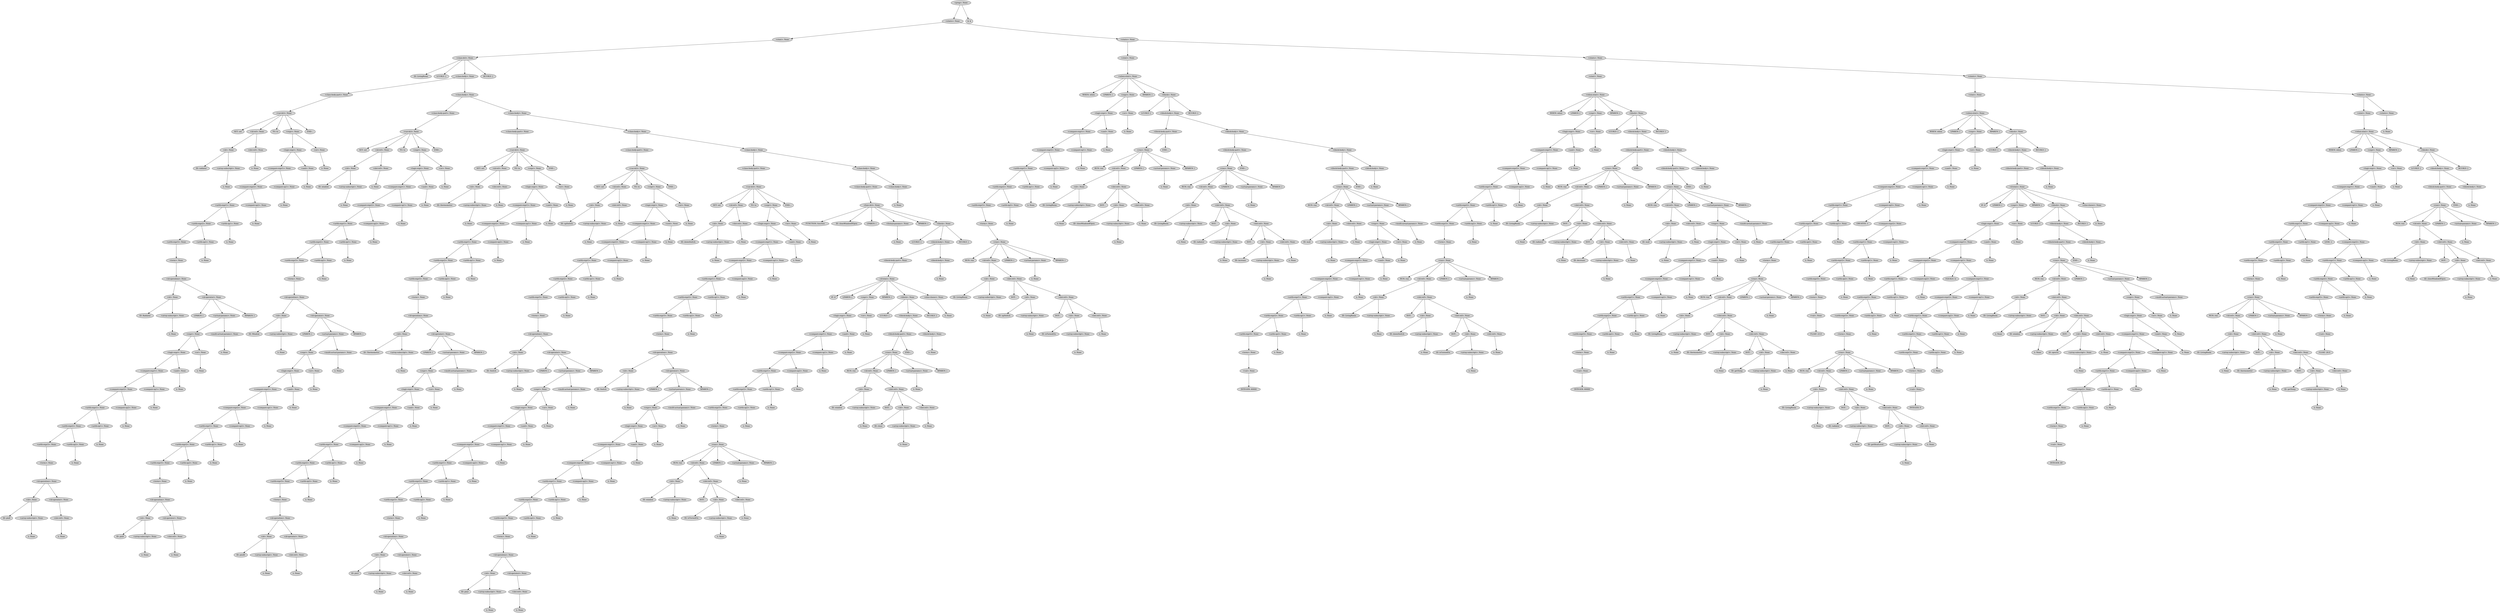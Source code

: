 digraph G {
	graph [ranksep=1.5 ratio=fill]
	node [style=filled]
	overlap=false
	3101993 [label="<prog>: None"]
	3102013 [label="<stmts>: None"]
	3101993 -> 3102013
	3102035 [label="<stmt>: None"]
	3102013 -> 3102035
	3102019 [label="<class-dcl>: None"]
	3102035 -> 3102019
	3102025 [label="ID: LivingRoom"]
	3102019 -> 3102025
	3102033 [label="LCURLY: {"]
	3102019 -> 3102033
	3102009 [label="<class-body>: None"]
	3102019 -> 3102009
	3102031 [label="<class-body-part>: None"]
	3102009 -> 3102031
	3102039 [label="<var-dcl>: None"]
	3102031 -> 3102039
	3102041 [label="SET: set"]
	3102039 -> 3102041
	3102043 [label="<id-ref>: None"]
	3102039 -> 3102043
	3102053 [label="<id>: None"]
	3102043 -> 3102053
	3102057 [label="ID: radiator"]
	3102053 -> 3102057
	3102059 [label="<array-subscript>: None"]
	3102053 -> 3102059
	3102061 [label="λ: None"]
	3102059 -> 3102061
	3102055 [label="<dot-ref>: None"]
	3102043 -> 3102055
	3102063 [label="λ: None"]
	3102055 -> 3102063
	3102045 [label="TO: to"]
	3102039 -> 3102045
	3102047 [label="<expr>: None"]
	3102039 -> 3102047
	3102065 [label="<logic-expr>: None"]
	3102047 -> 3102065
	3102069 [label="<compare-expr1>: None"]
	3102065 -> 3102069
	3102073 [label="<compare-expr2>: None"]
	3102069 -> 3102073
	3102077 [label="<arith-expr1>: None"]
	3102073 -> 3102077
	3102081 [label="<arith-expr2>: None"]
	3102077 -> 3102081
	3102085 [label="<arith-expr3>: None"]
	3102081 -> 3102085
	3102089 [label="<term>: None"]
	3102085 -> 3102089
	3102091 [label="<id-operation>: None"]
	3102089 -> 3102091
	3102093 [label="<id>: None"]
	3102091 -> 3102093
	3102097 [label="ID: Radiator"]
	3102093 -> 3102097
	3102099 [label="<array-subscript>: None"]
	3102093 -> 3102099
	3102101 [label="λ: None"]
	3102099 -> 3102101
	3102095 [label="<id-operator>: None"]
	3102091 -> 3102095
	3102103 [label="LPAREN: ("]
	3102095 -> 3102103
	3102105 [label="<actual-params>: None"]
	3102095 -> 3102105
	3102109 [label="<expr>: None"]
	3102105 -> 3102109
	3102113 [label="<logic-expr>: None"]
	3102109 -> 3102113
	3102117 [label="<compare-expr1>: None"]
	3102113 -> 3102117
	3102121 [label="<compare-expr2>: None"]
	3102117 -> 3102121
	3102125 [label="<arith-expr1>: None"]
	3102121 -> 3102125
	3102129 [label="<arith-expr2>: None"]
	3102125 -> 3102129
	3102133 [label="<arith-expr3>: None"]
	3102129 -> 3102133
	3102137 [label="<term>: None"]
	3102133 -> 3102137
	3102139 [label="<id-operation>: None"]
	3102137 -> 3102139
	3102141 [label="<id>: None"]
	3102139 -> 3102141
	3102145 [label="ID: pin8"]
	3102141 -> 3102145
	3102147 [label="<array-subscript>: None"]
	3102141 -> 3102147
	3102149 [label="λ: None"]
	3102147 -> 3102149
	3102143 [label="<id-operator>: None"]
	3102139 -> 3102143
	3102151 [label="<dot-ref>: None"]
	3102143 -> 3102151
	3102153 [label="λ: None"]
	3102151 -> 3102153
	3102135 [label="<arith-op2>: None"]
	3102129 -> 3102135
	3102155 [label="λ: None"]
	3102135 -> 3102155
	3102131 [label="<arith-op1>: None"]
	3102125 -> 3102131
	3102157 [label="λ: None"]
	3102131 -> 3102157
	3102127 [label="<compare-op2>: None"]
	3102121 -> 3102127
	3102159 [label="λ: None"]
	3102127 -> 3102159
	3102123 [label="<compare-op1>: None"]
	3102117 -> 3102123
	3102161 [label="λ: None"]
	3102123 -> 3102161
	3102119 [label="<and>: None"]
	3102113 -> 3102119
	3102163 [label="λ: None"]
	3102119 -> 3102163
	3102115 [label="<or>: None"]
	3102109 -> 3102115
	3102165 [label="λ: None"]
	3102115 -> 3102165
	3102111 [label="<multi-actual-params>: None"]
	3102105 -> 3102111
	3102167 [label="λ: None"]
	3102111 -> 3102167
	3102107 [label="RPAREN: )"]
	3102095 -> 3102107
	3102087 [label="<arith-op2>: None"]
	3102081 -> 3102087
	3102169 [label="λ: None"]
	3102087 -> 3102169
	3102083 [label="<arith-op1>: None"]
	3102077 -> 3102083
	3102171 [label="λ: None"]
	3102083 -> 3102171
	3102079 [label="<compare-op2>: None"]
	3102073 -> 3102079
	3102173 [label="λ: None"]
	3102079 -> 3102173
	3102075 [label="<compare-op1>: None"]
	3102069 -> 3102075
	3102175 [label="λ: None"]
	3102075 -> 3102175
	3102071 [label="<and>: None"]
	3102065 -> 3102071
	3102177 [label="λ: None"]
	3102071 -> 3102177
	3102067 [label="<or>: None"]
	3102047 -> 3102067
	3102179 [label="λ: None"]
	3102067 -> 3102179
	3102049 [label="END: ;"]
	3102039 -> 3102049
	3102027 [label="<class-body>: None"]
	3102009 -> 3102027
	3102181 [label="<class-body-part>: None"]
	3102027 -> 3102181
	3102185 [label="<var-dcl>: None"]
	3102181 -> 3102185
	3102187 [label="SET: set"]
	3102185 -> 3102187
	3102189 [label="<id-ref>: None"]
	3102185 -> 3102189
	3102199 [label="<id>: None"]
	3102189 -> 3102199
	3102203 [label="ID: window"]
	3102199 -> 3102203
	3102205 [label="<array-subscript>: None"]
	3102199 -> 3102205
	3102207 [label="λ: None"]
	3102205 -> 3102207
	3102201 [label="<dot-ref>: None"]
	3102189 -> 3102201
	3104771 [label="λ: None"]
	3102201 -> 3104771
	3102191 [label="TO: to"]
	3102185 -> 3102191
	3102193 [label="<expr>: None"]
	3102185 -> 3102193
	3104773 [label="<logic-expr>: None"]
	3102193 -> 3104773
	3104777 [label="<compare-expr1>: None"]
	3104773 -> 3104777
	3104781 [label="<compare-expr2>: None"]
	3104777 -> 3104781
	3104785 [label="<arith-expr1>: None"]
	3104781 -> 3104785
	3104789 [label="<arith-expr2>: None"]
	3104785 -> 3104789
	3104793 [label="<arith-expr3>: None"]
	3104789 -> 3104793
	3104797 [label="<term>: None"]
	3104793 -> 3104797
	3104799 [label="<id-operation>: None"]
	3104797 -> 3104799
	3104801 [label="<id>: None"]
	3104799 -> 3104801
	3104805 [label="ID: Window"]
	3104801 -> 3104805
	3104807 [label="<array-subscript>: None"]
	3104801 -> 3104807
	3104809 [label="λ: None"]
	3104807 -> 3104809
	3104803 [label="<id-operator>: None"]
	3104799 -> 3104803
	3104811 [label="LPAREN: ("]
	3104803 -> 3104811
	3104813 [label="<actual-params>: None"]
	3104803 -> 3104813
	3104817 [label="<expr>: None"]
	3104813 -> 3104817
	3104821 [label="<logic-expr>: None"]
	3104817 -> 3104821
	3104825 [label="<compare-expr1>: None"]
	3104821 -> 3104825
	3104829 [label="<compare-expr2>: None"]
	3104825 -> 3104829
	3104833 [label="<arith-expr1>: None"]
	3104829 -> 3104833
	3104837 [label="<arith-expr2>: None"]
	3104833 -> 3104837
	3104841 [label="<arith-expr3>: None"]
	3104837 -> 3104841
	3104845 [label="<term>: None"]
	3104841 -> 3104845
	3104847 [label="<id-operation>: None"]
	3104845 -> 3104847
	3104849 [label="<id>: None"]
	3104847 -> 3104849
	3104853 [label="ID: pin9"]
	3104849 -> 3104853
	3104855 [label="<array-subscript>: None"]
	3104849 -> 3104855
	3104857 [label="λ: None"]
	3104855 -> 3104857
	3104851 [label="<id-operator>: None"]
	3104847 -> 3104851
	3104859 [label="<dot-ref>: None"]
	3104851 -> 3104859
	3104861 [label="λ: None"]
	3104859 -> 3104861
	3104843 [label="<arith-op2>: None"]
	3104837 -> 3104843
	3104863 [label="λ: None"]
	3104843 -> 3104863
	3104839 [label="<arith-op1>: None"]
	3104833 -> 3104839
	3104865 [label="λ: None"]
	3104839 -> 3104865
	3104835 [label="<compare-op2>: None"]
	3104829 -> 3104835
	3104867 [label="λ: None"]
	3104835 -> 3104867
	3104831 [label="<compare-op1>: None"]
	3104825 -> 3104831
	3104869 [label="λ: None"]
	3104831 -> 3104869
	3104827 [label="<and>: None"]
	3104821 -> 3104827
	3104871 [label="λ: None"]
	3104827 -> 3104871
	3104823 [label="<or>: None"]
	3104817 -> 3104823
	3104873 [label="λ: None"]
	3104823 -> 3104873
	3104819 [label="<multi-actual-params>: None"]
	3104813 -> 3104819
	3104875 [label="λ: None"]
	3104819 -> 3104875
	3104815 [label="RPAREN: )"]
	3104803 -> 3104815
	3104795 [label="<arith-op2>: None"]
	3104789 -> 3104795
	3104877 [label="λ: None"]
	3104795 -> 3104877
	3104791 [label="<arith-op1>: None"]
	3104785 -> 3104791
	3104879 [label="λ: None"]
	3104791 -> 3104879
	3104787 [label="<compare-op2>: None"]
	3104781 -> 3104787
	3104881 [label="λ: None"]
	3104787 -> 3104881
	3104783 [label="<compare-op1>: None"]
	3104777 -> 3104783
	3104883 [label="λ: None"]
	3104783 -> 3104883
	3104779 [label="<and>: None"]
	3104773 -> 3104779
	3104885 [label="λ: None"]
	3104779 -> 3104885
	3104775 [label="<or>: None"]
	3102193 -> 3104775
	3104887 [label="λ: None"]
	3104775 -> 3104887
	3102195 [label="END: ;"]
	3102185 -> 3102195
	3102183 [label="<class-body>: None"]
	3102027 -> 3102183
	3104889 [label="<class-body-part>: None"]
	3102183 -> 3104889
	3104893 [label="<var-dcl>: None"]
	3104889 -> 3104893
	3104895 [label="SET: set"]
	3104893 -> 3104895
	3104897 [label="<id-ref>: None"]
	3104893 -> 3104897
	3104907 [label="<id>: None"]
	3104897 -> 3104907
	3104911 [label="ID: thermometer"]
	3104907 -> 3104911
	3104913 [label="<array-subscript>: None"]
	3104907 -> 3104913
	3104915 [label="λ: None"]
	3104913 -> 3104915
	3104909 [label="<dot-ref>: None"]
	3104897 -> 3104909
	3104917 [label="λ: None"]
	3104909 -> 3104917
	3104899 [label="TO: to"]
	3104893 -> 3104899
	3104901 [label="<expr>: None"]
	3104893 -> 3104901
	3104919 [label="<logic-expr>: None"]
	3104901 -> 3104919
	3104923 [label="<compare-expr1>: None"]
	3104919 -> 3104923
	3104927 [label="<compare-expr2>: None"]
	3104923 -> 3104927
	3104931 [label="<arith-expr1>: None"]
	3104927 -> 3104931
	3104935 [label="<arith-expr2>: None"]
	3104931 -> 3104935
	3104939 [label="<arith-expr3>: None"]
	3104935 -> 3104939
	3104943 [label="<term>: None"]
	3104939 -> 3104943
	3104945 [label="<id-operation>: None"]
	3104943 -> 3104945
	3104947 [label="<id>: None"]
	3104945 -> 3104947
	3104951 [label="ID: Thermometer"]
	3104947 -> 3104951
	3104953 [label="<array-subscript>: None"]
	3104947 -> 3104953
	3104955 [label="λ: None"]
	3104953 -> 3104955
	3104949 [label="<id-operator>: None"]
	3104945 -> 3104949
	3104957 [label="LPAREN: ("]
	3104949 -> 3104957
	3104959 [label="<actual-params>: None"]
	3104949 -> 3104959
	3104963 [label="<expr>: None"]
	3104959 -> 3104963
	3104967 [label="<logic-expr>: None"]
	3104963 -> 3104967
	3104971 [label="<compare-expr1>: None"]
	3104967 -> 3104971
	3104975 [label="<compare-expr2>: None"]
	3104971 -> 3104975
	3104979 [label="<arith-expr1>: None"]
	3104975 -> 3104979
	3104983 [label="<arith-expr2>: None"]
	3104979 -> 3104983
	3104987 [label="<arith-expr3>: None"]
	3104983 -> 3104987
	3104991 [label="<term>: None"]
	3104987 -> 3104991
	3104993 [label="<id-operation>: None"]
	3104991 -> 3104993
	3104995 [label="<id>: None"]
	3104993 -> 3104995
	3104999 [label="ID: pinA0"]
	3104995 -> 3104999
	3105001 [label="<array-subscript>: None"]
	3104995 -> 3105001
	3105003 [label="λ: None"]
	3105001 -> 3105003
	3104997 [label="<id-operator>: None"]
	3104993 -> 3104997
	3105005 [label="<dot-ref>: None"]
	3104997 -> 3105005
	3105007 [label="λ: None"]
	3105005 -> 3105007
	3104989 [label="<arith-op2>: None"]
	3104983 -> 3104989
	3105009 [label="λ: None"]
	3104989 -> 3105009
	3104985 [label="<arith-op1>: None"]
	3104979 -> 3104985
	3105011 [label="λ: None"]
	3104985 -> 3105011
	3104981 [label="<compare-op2>: None"]
	3104975 -> 3104981
	3105013 [label="λ: None"]
	3104981 -> 3105013
	3104977 [label="<compare-op1>: None"]
	3104971 -> 3104977
	3105015 [label="λ: None"]
	3104977 -> 3105015
	3104973 [label="<and>: None"]
	3104967 -> 3104973
	3105017 [label="λ: None"]
	3104973 -> 3105017
	3104969 [label="<or>: None"]
	3104963 -> 3104969
	3105019 [label="λ: None"]
	3104969 -> 3105019
	3104965 [label="<multi-actual-params>: None"]
	3104959 -> 3104965
	3105021 [label="λ: None"]
	3104965 -> 3105021
	3104961 [label="RPAREN: )"]
	3104949 -> 3104961
	3104941 [label="<arith-op2>: None"]
	3104935 -> 3104941
	3105023 [label="λ: None"]
	3104941 -> 3105023
	3104937 [label="<arith-op1>: None"]
	3104931 -> 3104937
	3106307 [label="λ: None"]
	3104937 -> 3106307
	3104933 [label="<compare-op2>: None"]
	3104927 -> 3104933
	3106309 [label="λ: None"]
	3104933 -> 3106309
	3104929 [label="<compare-op1>: None"]
	3104923 -> 3104929
	3106311 [label="λ: None"]
	3104929 -> 3106311
	3104925 [label="<and>: None"]
	3104919 -> 3104925
	3106313 [label="λ: None"]
	3104925 -> 3106313
	3104921 [label="<or>: None"]
	3104901 -> 3104921
	3106315 [label="λ: None"]
	3104921 -> 3106315
	3104903 [label="END: ;"]
	3104893 -> 3104903
	3104891 [label="<class-body>: None"]
	3102183 -> 3104891
	3106317 [label="<class-body-part>: None"]
	3104891 -> 3106317
	3106321 [label="<var-dcl>: None"]
	3106317 -> 3106321
	3106323 [label="SET: set"]
	3106321 -> 3106323
	3106325 [label="<id-ref>: None"]
	3106321 -> 3106325
	3106335 [label="<id>: None"]
	3106325 -> 3106335
	3106339 [label="ID: upSwitch"]
	3106335 -> 3106339
	3106341 [label="<array-subscript>: None"]
	3106335 -> 3106341
	3106343 [label="λ: None"]
	3106341 -> 3106343
	3106337 [label="<dot-ref>: None"]
	3106325 -> 3106337
	3106345 [label="λ: None"]
	3106337 -> 3106345
	3106327 [label="TO: to"]
	3106321 -> 3106327
	3106329 [label="<expr>: None"]
	3106321 -> 3106329
	3106347 [label="<logic-expr>: None"]
	3106329 -> 3106347
	3106351 [label="<compare-expr1>: None"]
	3106347 -> 3106351
	3106355 [label="<compare-expr2>: None"]
	3106351 -> 3106355
	3106359 [label="<arith-expr1>: None"]
	3106355 -> 3106359
	3106363 [label="<arith-expr2>: None"]
	3106359 -> 3106363
	3106367 [label="<arith-expr3>: None"]
	3106363 -> 3106367
	3106371 [label="<term>: None"]
	3106367 -> 3106371
	3106373 [label="<id-operation>: None"]
	3106371 -> 3106373
	3106375 [label="<id>: None"]
	3106373 -> 3106375
	3106379 [label="ID: Switch"]
	3106375 -> 3106379
	3106381 [label="<array-subscript>: None"]
	3106375 -> 3106381
	3106383 [label="λ: None"]
	3106381 -> 3106383
	3106377 [label="<id-operator>: None"]
	3106373 -> 3106377
	3106385 [label="LPAREN: ("]
	3106377 -> 3106385
	3106387 [label="<actual-params>: None"]
	3106377 -> 3106387
	3106391 [label="<expr>: None"]
	3106387 -> 3106391
	3106395 [label="<logic-expr>: None"]
	3106391 -> 3106395
	3106399 [label="<compare-expr1>: None"]
	3106395 -> 3106399
	3106403 [label="<compare-expr2>: None"]
	3106399 -> 3106403
	3106407 [label="<arith-expr1>: None"]
	3106403 -> 3106407
	3106411 [label="<arith-expr2>: None"]
	3106407 -> 3106411
	3106415 [label="<arith-expr3>: None"]
	3106411 -> 3106415
	3106419 [label="<term>: None"]
	3106415 -> 3106419
	3106421 [label="<id-operation>: None"]
	3106419 -> 3106421
	3106423 [label="<id>: None"]
	3106421 -> 3106423
	3106427 [label="ID: pin3"]
	3106423 -> 3106427
	3106429 [label="<array-subscript>: None"]
	3106423 -> 3106429
	3106431 [label="λ: None"]
	3106429 -> 3106431
	3106425 [label="<id-operator>: None"]
	3106421 -> 3106425
	3106433 [label="<dot-ref>: None"]
	3106425 -> 3106433
	3106435 [label="λ: None"]
	3106433 -> 3106435
	3106417 [label="<arith-op2>: None"]
	3106411 -> 3106417
	3106437 [label="λ: None"]
	3106417 -> 3106437
	3106413 [label="<arith-op1>: None"]
	3106407 -> 3106413
	3106439 [label="λ: None"]
	3106413 -> 3106439
	3106409 [label="<compare-op2>: None"]
	3106403 -> 3106409
	3106441 [label="λ: None"]
	3106409 -> 3106441
	3106405 [label="<compare-op1>: None"]
	3106399 -> 3106405
	3106443 [label="λ: None"]
	3106405 -> 3106443
	3106401 [label="<and>: None"]
	3106395 -> 3106401
	3106445 [label="λ: None"]
	3106401 -> 3106445
	3106397 [label="<or>: None"]
	3106391 -> 3106397
	3106447 [label="λ: None"]
	3106397 -> 3106447
	3106393 [label="<multi-actual-params>: None"]
	3106387 -> 3106393
	3106449 [label="λ: None"]
	3106393 -> 3106449
	3106389 [label="RPAREN: )"]
	3106377 -> 3106389
	3106369 [label="<arith-op2>: None"]
	3106363 -> 3106369
	3106451 [label="λ: None"]
	3106369 -> 3106451
	3106365 [label="<arith-op1>: None"]
	3106359 -> 3106365
	3106453 [label="λ: None"]
	3106365 -> 3106453
	3106361 [label="<compare-op2>: None"]
	3106355 -> 3106361
	3106455 [label="λ: None"]
	3106361 -> 3106455
	3106357 [label="<compare-op1>: None"]
	3106351 -> 3106357
	3106457 [label="λ: None"]
	3106357 -> 3106457
	3106353 [label="<and>: None"]
	3106347 -> 3106353
	3106459 [label="λ: None"]
	3106353 -> 3106459
	3106349 [label="<or>: None"]
	3106329 -> 3106349
	3106461 [label="λ: None"]
	3106349 -> 3106461
	3106331 [label="END: ;"]
	3106321 -> 3106331
	3106319 [label="<class-body>: None"]
	3104891 -> 3106319
	3106463 [label="<class-body-part>: None"]
	3106319 -> 3106463
	3106467 [label="<var-dcl>: None"]
	3106463 -> 3106467
	3106469 [label="SET: set"]
	3106467 -> 3106469
	3106471 [label="<id-ref>: None"]
	3106467 -> 3106471
	3106481 [label="<id>: None"]
	3106471 -> 3106481
	3106485 [label="ID: downSwitch"]
	3106481 -> 3106485
	3106487 [label="<array-subscript>: None"]
	3106481 -> 3106487
	3106489 [label="λ: None"]
	3106487 -> 3106489
	3106483 [label="<dot-ref>: None"]
	3106471 -> 3106483
	3106491 [label="λ: None"]
	3106483 -> 3106491
	3106473 [label="TO: to"]
	3106467 -> 3106473
	3106475 [label="<expr>: None"]
	3106467 -> 3106475
	3106493 [label="<logic-expr>: None"]
	3106475 -> 3106493
	3106497 [label="<compare-expr1>: None"]
	3106493 -> 3106497
	3106501 [label="<compare-expr2>: None"]
	3106497 -> 3106501
	3106505 [label="<arith-expr1>: None"]
	3106501 -> 3106505
	3106509 [label="<arith-expr2>: None"]
	3106505 -> 3106509
	3106513 [label="<arith-expr3>: None"]
	3106509 -> 3106513
	3106517 [label="<term>: None"]
	3106513 -> 3106517
	3106519 [label="<id-operation>: None"]
	3106517 -> 3106519
	3106521 [label="<id>: None"]
	3106519 -> 3106521
	3106525 [label="ID: Switch"]
	3106521 -> 3106525
	3106527 [label="<array-subscript>: None"]
	3106521 -> 3106527
	3106529 [label="λ: None"]
	3106527 -> 3106529
	3106523 [label="<id-operator>: None"]
	3106519 -> 3106523
	3106531 [label="LPAREN: ("]
	3106523 -> 3106531
	3106533 [label="<actual-params>: None"]
	3106523 -> 3106533
	3106537 [label="<expr>: None"]
	3106533 -> 3106537
	3106541 [label="<logic-expr>: None"]
	3106537 -> 3106541
	3106545 [label="<compare-expr1>: None"]
	3106541 -> 3106545
	3106549 [label="<compare-expr2>: None"]
	3106545 -> 3106549
	3106553 [label="<arith-expr1>: None"]
	3106549 -> 3106553
	3106557 [label="<arith-expr2>: None"]
	3106553 -> 3106557
	3107587 [label="<arith-expr3>: None"]
	3106557 -> 3107587
	3107591 [label="<term>: None"]
	3107587 -> 3107591
	3107593 [label="<id-operation>: None"]
	3107591 -> 3107593
	3107595 [label="<id>: None"]
	3107593 -> 3107595
	3107599 [label="ID: pin2"]
	3107595 -> 3107599
	3107601 [label="<array-subscript>: None"]
	3107595 -> 3107601
	3107603 [label="λ: None"]
	3107601 -> 3107603
	3107597 [label="<id-operator>: None"]
	3107593 -> 3107597
	3107605 [label="<dot-ref>: None"]
	3107597 -> 3107605
	3107607 [label="λ: None"]
	3107605 -> 3107607
	3107589 [label="<arith-op2>: None"]
	3106557 -> 3107589
	3107609 [label="λ: None"]
	3107589 -> 3107609
	3106559 [label="<arith-op1>: None"]
	3106553 -> 3106559
	3107611 [label="λ: None"]
	3106559 -> 3107611
	3106555 [label="<compare-op2>: None"]
	3106549 -> 3106555
	3107613 [label="λ: None"]
	3106555 -> 3107613
	3106551 [label="<compare-op1>: None"]
	3106545 -> 3106551
	3107615 [label="λ: None"]
	3106551 -> 3107615
	3106547 [label="<and>: None"]
	3106541 -> 3106547
	3107617 [label="λ: None"]
	3106547 -> 3107617
	3106543 [label="<or>: None"]
	3106537 -> 3106543
	3107619 [label="λ: None"]
	3106543 -> 3107619
	3106539 [label="<multi-actual-params>: None"]
	3106533 -> 3106539
	3107621 [label="λ: None"]
	3106539 -> 3107621
	3106535 [label="RPAREN: )"]
	3106523 -> 3106535
	3106515 [label="<arith-op2>: None"]
	3106509 -> 3106515
	3107623 [label="λ: None"]
	3106515 -> 3107623
	3106511 [label="<arith-op1>: None"]
	3106505 -> 3106511
	3107625 [label="λ: None"]
	3106511 -> 3107625
	3106507 [label="<compare-op2>: None"]
	3106501 -> 3106507
	3107627 [label="λ: None"]
	3106507 -> 3107627
	3106503 [label="<compare-op1>: None"]
	3106497 -> 3106503
	3107629 [label="λ: None"]
	3106503 -> 3107629
	3106499 [label="<and>: None"]
	3106493 -> 3106499
	3107631 [label="λ: None"]
	3106499 -> 3107631
	3106495 [label="<or>: None"]
	3106475 -> 3106495
	3107633 [label="λ: None"]
	3106495 -> 3107633
	3106477 [label="END: ;"]
	3106467 -> 3106477
	3106465 [label="<class-body>: None"]
	3106319 -> 3106465
	3107635 [label="<class-body-part>: None"]
	3106465 -> 3107635
	3107639 [label="<func-dcl>: None"]
	3107635 -> 3107639
	3107641 [label="FUNCTION: function"]
	3107639 -> 3107641
	3107643 [label="ID: closeWindowIfOpen"]
	3107639 -> 3107643
	3107645 [label="LPAREN: ("]
	3107639 -> 3107645
	3107647 [label="<formal-params>: None"]
	3107639 -> 3107647
	3107655 [label="λ: None"]
	3107647 -> 3107655
	3107649 [label="RPAREN: )"]
	3107639 -> 3107649
	3107653 [label="<block>: None"]
	3107639 -> 3107653
	3107657 [label="LCURLY: {"]
	3107653 -> 3107657
	3107659 [label="<block-body>: None"]
	3107653 -> 3107659
	3107663 [label="<block-body-part>: None"]
	3107659 -> 3107663
	3107667 [label="<if-stmt>: None"]
	3107663 -> 3107667
	3107669 [label="IF: if"]
	3107667 -> 3107669
	3107671 [label="LPAREN: ("]
	3107667 -> 3107671
	3107673 [label="<expr>: None"]
	3107667 -> 3107673
	3107683 [label="<logic-expr>: None"]
	3107673 -> 3107683
	3107687 [label="<compare-expr1>: None"]
	3107683 -> 3107687
	3107691 [label="<compare-expr2>: None"]
	3107687 -> 3107691
	3107695 [label="<arith-expr1>: None"]
	3107691 -> 3107695
	3107699 [label="<arith-expr2>: None"]
	3107695 -> 3107699
	3107703 [label="<arith-expr3>: None"]
	3107699 -> 3107703
	3107707 [label="<term>: None"]
	3107703 -> 3107707
	3107709 [label="<run>: None"]
	3107707 -> 3107709
	3107711 [label="RUN: run"]
	3107709 -> 3107711
	3107713 [label="<id-ref>: None"]
	3107709 -> 3107713
	3107723 [label="<id>: None"]
	3107713 -> 3107723
	3107727 [label="ID: window"]
	3107723 -> 3107727
	3107729 [label="<array-subscript>: None"]
	3107723 -> 3107729
	3107731 [label="λ: None"]
	3107729 -> 3107731
	3107725 [label="<dot-ref>: None"]
	3107713 -> 3107725
	3107733 [label="DOT: ."]
	3107725 -> 3107733
	3107735 [label="<id>: None"]
	3107725 -> 3107735
	3107739 [label="ID: isTurnedOn"]
	3107735 -> 3107739
	3107741 [label="<array-subscript>: None"]
	3107735 -> 3107741
	3107743 [label="λ: None"]
	3107741 -> 3107743
	3107737 [label="<dot-ref>: None"]
	3107725 -> 3107737
	3107745 [label="λ: None"]
	3107737 -> 3107745
	3107715 [label="LPAREN: ("]
	3107709 -> 3107715
	3107717 [label="<actual-params>: None"]
	3107709 -> 3107717
	3107747 [label="λ: None"]
	3107717 -> 3107747
	3107719 [label="RPAREN: )"]
	3107709 -> 3107719
	3107705 [label="<arith-op2>: None"]
	3107699 -> 3107705
	3107749 [label="λ: None"]
	3107705 -> 3107749
	3107701 [label="<arith-op1>: None"]
	3107695 -> 3107701
	3107751 [label="λ: None"]
	3107701 -> 3107751
	3107697 [label="<compare-op2>: None"]
	3107691 -> 3107697
	3107753 [label="λ: None"]
	3107697 -> 3107753
	3107693 [label="<compare-op1>: None"]
	3107687 -> 3107693
	3107755 [label="λ: None"]
	3107693 -> 3107755
	3107689 [label="<and>: None"]
	3107683 -> 3107689
	3107757 [label="λ: None"]
	3107689 -> 3107757
	3107685 [label="<or>: None"]
	3107673 -> 3107685
	3107759 [label="λ: None"]
	3107685 -> 3107759
	3107675 [label="RPAREN: )"]
	3107667 -> 3107675
	3107677 [label="<block>: None"]
	3107667 -> 3107677
	3107761 [label="LCURLY: {"]
	3107677 -> 3107761
	3107763 [label="<block-body>: None"]
	3107677 -> 3107763
	3107767 [label="<block-body-part>: None"]
	3107763 -> 3107767
	3107771 [label="<run>: None"]
	3107767 -> 3107771
	3107775 [label="RUN: run"]
	3107771 -> 3107775
	3107777 [label="<id-ref>: None"]
	3107771 -> 3107777
	3107787 [label="<id>: None"]
	3107777 -> 3107787
	3107791 [label="ID: window"]
	3107787 -> 3107791
	3107793 [label="<array-subscript>: None"]
	3107787 -> 3107793
	3107795 [label="λ: None"]
	3107793 -> 3107795
	3107789 [label="<dot-ref>: None"]
	3107777 -> 3107789
	3107797 [label="DOT: ."]
	3107789 -> 3107797
	3107799 [label="<id>: None"]
	3107789 -> 3107799
	3107803 [label="ID: close"]
	3107799 -> 3107803
	3107805 [label="<array-subscript>: None"]
	3107799 -> 3107805
	3107807 [label="λ: None"]
	3107805 -> 3107807
	3107801 [label="<dot-ref>: None"]
	3107789 -> 3107801
	3107809 [label="λ: None"]
	3107801 -> 3107809
	3107779 [label="LPAREN: ("]
	3107771 -> 3107779
	3107781 [label="<actual-params>: None"]
	3107771 -> 3107781
	3107811 [label="λ: None"]
	3107781 -> 3107811
	3107783 [label="RPAREN: )"]
	3107771 -> 3107783
	3107773 [label="END: ;"]
	3107767 -> 3107773
	3107769 [label="<block-body>: None"]
	3107763 -> 3107769
	3107813 [label="λ: None"]
	3107769 -> 3107813
	3107765 [label="RCURLY: }"]
	3107677 -> 3107765
	3107681 [label="<else-clause>: None"]
	3107667 -> 3107681
	3107815 [label="λ: None"]
	3107681 -> 3107815
	3107665 [label="<block-body>: None"]
	3107659 -> 3107665
	3107817 [label="λ: None"]
	3107665 -> 3107817
	3107661 [label="RCURLY: }"]
	3107653 -> 3107661
	3107637 [label="<class-body>: None"]
	3106465 -> 3107637
	3107819 [label="λ: None"]
	3107637 -> 3107819
	3102015 [label="RCURLY: }"]
	3102019 -> 3102015
	3102007 [label="<stmts>: None"]
	3102013 -> 3102007
	3107821 [label="<stmt>: None"]
	3102007 -> 3107821
	3107825 [label="<when-stmt>: None"]
	3107821 -> 3107825
	3107827 [label="WHEN: when"]
	3107825 -> 3107827
	3107829 [label="LPAREN: ("]
	3107825 -> 3107829
	3107831 [label="<expr>: None"]
	3107825 -> 3107831
	3102021 [label="<logic-expr>: None"]
	3107831 -> 3102021
	3108869 [label="<compare-expr1>: None"]
	3102021 -> 3108869
	3108873 [label="<compare-expr2>: None"]
	3108869 -> 3108873
	3108877 [label="<arith-expr1>: None"]
	3108873 -> 3108877
	3108881 [label="<arith-expr2>: None"]
	3108877 -> 3108881
	3108885 [label="<arith-expr3>: None"]
	3108881 -> 3108885
	3108889 [label="<term>: None"]
	3108885 -> 3108889
	3108891 [label="<run>: None"]
	3108889 -> 3108891
	3108893 [label="RUN: run"]
	3108891 -> 3108893
	3108895 [label="<id-ref>: None"]
	3108891 -> 3108895
	3108905 [label="<id>: None"]
	3108895 -> 3108905
	3108909 [label="ID: LivingRoom"]
	3108905 -> 3108909
	3108911 [label="<array-subscript>: None"]
	3108905 -> 3108911
	3108913 [label="λ: None"]
	3108911 -> 3108913
	3108907 [label="<dot-ref>: None"]
	3108895 -> 3108907
	3108915 [label="DOT: ."]
	3108907 -> 3108915
	3108917 [label="<id>: None"]
	3108907 -> 3108917
	3108921 [label="ID: upSwitch"]
	3108917 -> 3108921
	3108923 [label="<array-subscript>: None"]
	3108917 -> 3108923
	3108925 [label="λ: None"]
	3108923 -> 3108925
	3108919 [label="<dot-ref>: None"]
	3108907 -> 3108919
	3108927 [label="DOT: ."]
	3108919 -> 3108927
	3108929 [label="<id>: None"]
	3108919 -> 3108929
	3108933 [label="ID: isTurnedOn"]
	3108929 -> 3108933
	3108935 [label="<array-subscript>: None"]
	3108929 -> 3108935
	3108937 [label="λ: None"]
	3108935 -> 3108937
	3108931 [label="<dot-ref>: None"]
	3108919 -> 3108931
	3108939 [label="λ: None"]
	3108931 -> 3108939
	3108897 [label="LPAREN: ("]
	3108891 -> 3108897
	3108899 [label="<actual-params>: None"]
	3108891 -> 3108899
	3108941 [label="λ: None"]
	3108899 -> 3108941
	3108901 [label="RPAREN: )"]
	3108891 -> 3108901
	3108887 [label="<arith-op2>: None"]
	3108881 -> 3108887
	3108943 [label="λ: None"]
	3108887 -> 3108943
	3108883 [label="<arith-op1>: None"]
	3108877 -> 3108883
	3108945 [label="λ: None"]
	3108883 -> 3108945
	3108879 [label="<compare-op2>: None"]
	3108873 -> 3108879
	3108947 [label="λ: None"]
	3108879 -> 3108947
	3108875 [label="<compare-op1>: None"]
	3108869 -> 3108875
	3108949 [label="λ: None"]
	3108875 -> 3108949
	3108871 [label="<and>: None"]
	3102021 -> 3108871
	3108951 [label="λ: None"]
	3108871 -> 3108951
	3108867 [label="<or>: None"]
	3107831 -> 3108867
	3108953 [label="λ: None"]
	3108867 -> 3108953
	3107833 [label="RPAREN: )"]
	3107825 -> 3107833
	3107835 [label="<block>: None"]
	3107825 -> 3107835
	3108955 [label="LCURLY: {"]
	3107835 -> 3108955
	3108957 [label="<block-body>: None"]
	3107835 -> 3108957
	3108961 [label="<block-body-part>: None"]
	3108957 -> 3108961
	3108965 [label="<run>: None"]
	3108961 -> 3108965
	3108969 [label="RUN: run"]
	3108965 -> 3108969
	3108971 [label="<id-ref>: None"]
	3108965 -> 3108971
	3108981 [label="<id>: None"]
	3108971 -> 3108981
	3108985 [label="ID: LivingRoom"]
	3108981 -> 3108985
	3108987 [label="<array-subscript>: None"]
	3108981 -> 3108987
	3108989 [label="λ: None"]
	3108987 -> 3108989
	3108983 [label="<dot-ref>: None"]
	3108971 -> 3108983
	3108991 [label="DOT: ."]
	3108983 -> 3108991
	3108993 [label="<id>: None"]
	3108983 -> 3108993
	3108997 [label="ID: closeWindowIfOpen"]
	3108993 -> 3108997
	3108999 [label="<array-subscript>: None"]
	3108993 -> 3108999
	3109001 [label="λ: None"]
	3108999 -> 3109001
	3108995 [label="<dot-ref>: None"]
	3108983 -> 3108995
	3109003 [label="λ: None"]
	3108995 -> 3109003
	3108973 [label="LPAREN: ("]
	3108965 -> 3108973
	3108975 [label="<actual-params>: None"]
	3108965 -> 3108975
	3109005 [label="λ: None"]
	3108975 -> 3109005
	3108977 [label="RPAREN: )"]
	3108965 -> 3108977
	3108967 [label="END: ;"]
	3108961 -> 3108967
	3108963 [label="<block-body>: None"]
	3108957 -> 3108963
	3109007 [label="<block-body-part>: None"]
	3108963 -> 3109007
	3109011 [label="<run>: None"]
	3109007 -> 3109011
	3109015 [label="RUN: run"]
	3109011 -> 3109015
	3109017 [label="<id-ref>: None"]
	3109011 -> 3109017
	3109027 [label="<id>: None"]
	3109017 -> 3109027
	3109031 [label="ID: LivingRoom"]
	3109027 -> 3109031
	3109033 [label="<array-subscript>: None"]
	3109027 -> 3109033
	3109035 [label="λ: None"]
	3109033 -> 3109035
	3109029 [label="<dot-ref>: None"]
	3109017 -> 3109029
	3109037 [label="DOT: ."]
	3109029 -> 3109037
	3109039 [label="<id>: None"]
	3109029 -> 3109039
	3109043 [label="ID: radiator"]
	3109039 -> 3109043
	3109045 [label="<array-subscript>: None"]
	3109039 -> 3109045
	3109047 [label="λ: None"]
	3109045 -> 3109047
	3109041 [label="<dot-ref>: None"]
	3109029 -> 3109041
	3109049 [label="DOT: ."]
	3109041 -> 3109049
	3109051 [label="<id>: None"]
	3109041 -> 3109051
	3109055 [label="ID: increase"]
	3109051 -> 3109055
	3109057 [label="<array-subscript>: None"]
	3109051 -> 3109057
	3109059 [label="λ: None"]
	3109057 -> 3109059
	3109053 [label="<dot-ref>: None"]
	3109041 -> 3109053
	3109061 [label="λ: None"]
	3109053 -> 3109061
	3109019 [label="LPAREN: ("]
	3109011 -> 3109019
	3109021 [label="<actual-params>: None"]
	3109011 -> 3109021
	3109063 [label="λ: None"]
	3109021 -> 3109063
	3109023 [label="RPAREN: )"]
	3109011 -> 3109023
	3109013 [label="END: ;"]
	3109007 -> 3109013
	3109009 [label="<block-body>: None"]
	3108963 -> 3109009
	3109065 [label="<block-body-part>: None"]
	3109009 -> 3109065
	3109069 [label="<run>: None"]
	3109065 -> 3109069
	3109073 [label="RUN: run"]
	3109069 -> 3109073
	3109075 [label="<id-ref>: None"]
	3109069 -> 3109075
	3109085 [label="<id>: None"]
	3109075 -> 3109085
	3109089 [label="ID: wait"]
	3109085 -> 3109089
	3109091 [label="<array-subscript>: None"]
	3109085 -> 3109091
	3109093 [label="λ: None"]
	3109091 -> 3109093
	3109087 [label="<dot-ref>: None"]
	3109075 -> 3109087
	3109095 [label="λ: None"]
	3109087 -> 3109095
	3109077 [label="LPAREN: ("]
	3109069 -> 3109077
	3109079 [label="<actual-params>: None"]
	3109069 -> 3109079
	3109097 [label="<expr>: None"]
	3109079 -> 3109097
	3109101 [label="<logic-expr>: None"]
	3109097 -> 3109101
	3109105 [label="<compare-expr1>: None"]
	3109101 -> 3109105
	3109109 [label="<compare-expr2>: None"]
	3109105 -> 3109109
	3109113 [label="<arith-expr1>: None"]
	3109109 -> 3109113
	3109117 [label="<arith-expr2>: None"]
	3109113 -> 3109117
	3110147 [label="<arith-expr3>: None"]
	3109117 -> 3110147
	3110151 [label="<term>: None"]
	3110147 -> 3110151
	3110153 [label="<val>: None"]
	3110151 -> 3110153
	3110155 [label="INTEGER: 60000"]
	3110153 -> 3110155
	3110149 [label="<arith-op2>: None"]
	3109117 -> 3110149
	3110157 [label="λ: None"]
	3110149 -> 3110157
	3109119 [label="<arith-op1>: None"]
	3109113 -> 3109119
	3110159 [label="λ: None"]
	3109119 -> 3110159
	3109115 [label="<compare-op2>: None"]
	3109109 -> 3109115
	3110161 [label="λ: None"]
	3109115 -> 3110161
	3109111 [label="<compare-op1>: None"]
	3109105 -> 3109111
	3110163 [label="λ: None"]
	3109111 -> 3110163
	3109107 [label="<and>: None"]
	3109101 -> 3109107
	3110165 [label="λ: None"]
	3109107 -> 3110165
	3109103 [label="<or>: None"]
	3109097 -> 3109103
	3110167 [label="λ: None"]
	3109103 -> 3110167
	3109099 [label="<multi-actual-params>: None"]
	3109079 -> 3109099
	3110169 [label="λ: None"]
	3109099 -> 3110169
	3109081 [label="RPAREN: )"]
	3109069 -> 3109081
	3109071 [label="END: ;"]
	3109065 -> 3109071
	3109067 [label="<block-body>: None"]
	3109009 -> 3109067
	3110171 [label="λ: None"]
	3109067 -> 3110171
	3108959 [label="RCURLY: }"]
	3107835 -> 3108959
	3107823 [label="<stmts>: None"]
	3102007 -> 3107823
	3110173 [label="<stmt>: None"]
	3107823 -> 3110173
	3110177 [label="<when-stmt>: None"]
	3110173 -> 3110177
	3110179 [label="WHEN: when"]
	3110177 -> 3110179
	3110181 [label="LPAREN: ("]
	3110177 -> 3110181
	3110183 [label="<expr>: None"]
	3110177 -> 3110183
	3110191 [label="<logic-expr>: None"]
	3110183 -> 3110191
	3110195 [label="<compare-expr1>: None"]
	3110191 -> 3110195
	3110199 [label="<compare-expr2>: None"]
	3110195 -> 3110199
	3110203 [label="<arith-expr1>: None"]
	3110199 -> 3110203
	3110207 [label="<arith-expr2>: None"]
	3110203 -> 3110207
	3110211 [label="<arith-expr3>: None"]
	3110207 -> 3110211
	3110215 [label="<term>: None"]
	3110211 -> 3110215
	3110217 [label="<run>: None"]
	3110215 -> 3110217
	3110219 [label="RUN: run"]
	3110217 -> 3110219
	3110221 [label="<id-ref>: None"]
	3110217 -> 3110221
	3110231 [label="<id>: None"]
	3110221 -> 3110231
	3110235 [label="ID: LivingRoom"]
	3110231 -> 3110235
	3110237 [label="<array-subscript>: None"]
	3110231 -> 3110237
	3110239 [label="λ: None"]
	3110237 -> 3110239
	3110233 [label="<dot-ref>: None"]
	3110221 -> 3110233
	3110241 [label="DOT: ."]
	3110233 -> 3110241
	3110243 [label="<id>: None"]
	3110233 -> 3110243
	3110247 [label="ID: downSwitch"]
	3110243 -> 3110247
	3110249 [label="<array-subscript>: None"]
	3110243 -> 3110249
	3110251 [label="λ: None"]
	3110249 -> 3110251
	3110245 [label="<dot-ref>: None"]
	3110233 -> 3110245
	3110253 [label="DOT: ."]
	3110245 -> 3110253
	3110255 [label="<id>: None"]
	3110245 -> 3110255
	3110259 [label="ID: isTurnedOn"]
	3110255 -> 3110259
	3110261 [label="<array-subscript>: None"]
	3110255 -> 3110261
	3110263 [label="λ: None"]
	3110261 -> 3110263
	3110257 [label="<dot-ref>: None"]
	3110245 -> 3110257
	3110265 [label="λ: None"]
	3110257 -> 3110265
	3110223 [label="LPAREN: ("]
	3110217 -> 3110223
	3110225 [label="<actual-params>: None"]
	3110217 -> 3110225
	3110267 [label="λ: None"]
	3110225 -> 3110267
	3110227 [label="RPAREN: )"]
	3110217 -> 3110227
	3110213 [label="<arith-op2>: None"]
	3110207 -> 3110213
	3110269 [label="λ: None"]
	3110213 -> 3110269
	3110209 [label="<arith-op1>: None"]
	3110203 -> 3110209
	3110271 [label="λ: None"]
	3110209 -> 3110271
	3110205 [label="<compare-op2>: None"]
	3110199 -> 3110205
	3110273 [label="λ: None"]
	3110205 -> 3110273
	3110201 [label="<compare-op1>: None"]
	3110195 -> 3110201
	3110275 [label="λ: None"]
	3110201 -> 3110275
	3110197 [label="<and>: None"]
	3110191 -> 3110197
	3110277 [label="λ: None"]
	3110197 -> 3110277
	3110193 [label="<or>: None"]
	3110183 -> 3110193
	3110279 [label="λ: None"]
	3110193 -> 3110279
	3110185 [label="RPAREN: )"]
	3110177 -> 3110185
	3110187 [label="<block>: None"]
	3110177 -> 3110187
	3110281 [label="LCURLY: {"]
	3110187 -> 3110281
	3110283 [label="<block-body>: None"]
	3110187 -> 3110283
	3110287 [label="<block-body-part>: None"]
	3110283 -> 3110287
	3110291 [label="<run>: None"]
	3110287 -> 3110291
	3110295 [label="RUN: run"]
	3110291 -> 3110295
	3110297 [label="<id-ref>: None"]
	3110291 -> 3110297
	3110307 [label="<id>: None"]
	3110297 -> 3110307
	3110311 [label="ID: LivingRoom"]
	3110307 -> 3110311
	3110313 [label="<array-subscript>: None"]
	3110307 -> 3110313
	3110315 [label="λ: None"]
	3110313 -> 3110315
	3110309 [label="<dot-ref>: None"]
	3110297 -> 3110309
	3110317 [label="DOT: ."]
	3110309 -> 3110317
	3110319 [label="<id>: None"]
	3110309 -> 3110319
	3110323 [label="ID: radiator"]
	3110319 -> 3110323
	3110325 [label="<array-subscript>: None"]
	3110319 -> 3110325
	3110327 [label="λ: None"]
	3110325 -> 3110327
	3110321 [label="<dot-ref>: None"]
	3110309 -> 3110321
	3110329 [label="DOT: ."]
	3110321 -> 3110329
	3110331 [label="<id>: None"]
	3110321 -> 3110331
	3110335 [label="ID: decrease"]
	3110331 -> 3110335
	3110337 [label="<array-subscript>: None"]
	3110331 -> 3110337
	3110339 [label="λ: None"]
	3110337 -> 3110339
	3110333 [label="<dot-ref>: None"]
	3110321 -> 3110333
	3110341 [label="λ: None"]
	3110333 -> 3110341
	3110299 [label="LPAREN: ("]
	3110291 -> 3110299
	3110301 [label="<actual-params>: None"]
	3110291 -> 3110301
	3110343 [label="λ: None"]
	3110301 -> 3110343
	3110303 [label="RPAREN: )"]
	3110291 -> 3110303
	3110293 [label="END: ;"]
	3110287 -> 3110293
	3110289 [label="<block-body>: None"]
	3110283 -> 3110289
	3110345 [label="<block-body-part>: None"]
	3110289 -> 3110345
	3110349 [label="<run>: None"]
	3110345 -> 3110349
	3110353 [label="RUN: run"]
	3110349 -> 3110353
	3110355 [label="<id-ref>: None"]
	3110349 -> 3110355
	3110365 [label="<id>: None"]
	3110355 -> 3110365
	3110369 [label="ID: wait"]
	3110365 -> 3110369
	3110371 [label="<array-subscript>: None"]
	3110365 -> 3110371
	3110373 [label="λ: None"]
	3110371 -> 3110373
	3110367 [label="<dot-ref>: None"]
	3110355 -> 3110367
	3110375 [label="λ: None"]
	3110367 -> 3110375
	3110357 [label="LPAREN: ("]
	3110349 -> 3110357
	3110359 [label="<actual-params>: None"]
	3110349 -> 3110359
	3110377 [label="<expr>: None"]
	3110359 -> 3110377
	3110381 [label="<logic-expr>: None"]
	3110377 -> 3110381
	3110385 [label="<compare-expr1>: None"]
	3110381 -> 3110385
	3110389 [label="<compare-expr2>: None"]
	3110385 -> 3110389
	3110393 [label="<arith-expr1>: None"]
	3110389 -> 3110393
	3110397 [label="<arith-expr2>: None"]
	3110393 -> 3110397
	3111427 [label="<arith-expr3>: None"]
	3110397 -> 3111427
	3111431 [label="<term>: None"]
	3111427 -> 3111431
	3111433 [label="<val>: None"]
	3111431 -> 3111433
	3111435 [label="INTEGER: 60000"]
	3111433 -> 3111435
	3111429 [label="<arith-op2>: None"]
	3110397 -> 3111429
	3111437 [label="λ: None"]
	3111429 -> 3111437
	3110399 [label="<arith-op1>: None"]
	3110393 -> 3110399
	3111439 [label="λ: None"]
	3110399 -> 3111439
	3110395 [label="<compare-op2>: None"]
	3110389 -> 3110395
	3111441 [label="λ: None"]
	3110395 -> 3111441
	3110391 [label="<compare-op1>: None"]
	3110385 -> 3110391
	3111443 [label="λ: None"]
	3110391 -> 3111443
	3110387 [label="<and>: None"]
	3110381 -> 3110387
	3111445 [label="λ: None"]
	3110387 -> 3111445
	3110383 [label="<or>: None"]
	3110377 -> 3110383
	3111447 [label="λ: None"]
	3110383 -> 3111447
	3110379 [label="<multi-actual-params>: None"]
	3110359 -> 3110379
	3111449 [label="λ: None"]
	3110379 -> 3111449
	3110361 [label="RPAREN: )"]
	3110349 -> 3110361
	3110351 [label="END: ;"]
	3110345 -> 3110351
	3110347 [label="<block-body>: None"]
	3110289 -> 3110347
	3111451 [label="λ: None"]
	3110347 -> 3111451
	3110285 [label="RCURLY: }"]
	3110187 -> 3110285
	3110175 [label="<stmts>: None"]
	3107823 -> 3110175
	3111453 [label="<stmt>: None"]
	3110175 -> 3111453
	3111457 [label="<when-stmt>: None"]
	3111453 -> 3111457
	3111459 [label="WHEN: when"]
	3111457 -> 3111459
	3111461 [label="LPAREN: ("]
	3111457 -> 3111461
	3111463 [label="<expr>: None"]
	3111457 -> 3111463
	3111471 [label="<logic-expr>: None"]
	3111463 -> 3111471
	3111475 [label="<compare-expr1>: None"]
	3111471 -> 3111475
	3111479 [label="<compare-expr2>: None"]
	3111475 -> 3111479
	3111483 [label="<arith-expr1>: None"]
	3111479 -> 3111483
	3111487 [label="<arith-expr2>: None"]
	3111483 -> 3111487
	3111491 [label="<arith-expr3>: None"]
	3111487 -> 3111491
	3111495 [label="<term>: None"]
	3111491 -> 3111495
	3111497 [label="<run>: None"]
	3111495 -> 3111497
	3111499 [label="RUN: run"]
	3111497 -> 3111499
	3111501 [label="<id-ref>: None"]
	3111497 -> 3111501
	3111511 [label="<id>: None"]
	3111501 -> 3111511
	3111515 [label="ID: LivingRoom"]
	3111511 -> 3111515
	3111517 [label="<array-subscript>: None"]
	3111511 -> 3111517
	3111519 [label="λ: None"]
	3111517 -> 3111519
	3111513 [label="<dot-ref>: None"]
	3111501 -> 3111513
	3111521 [label="DOT: ."]
	3111513 -> 3111521
	3111523 [label="<id>: None"]
	3111513 -> 3111523
	3111527 [label="ID: thermometer"]
	3111523 -> 3111527
	3111529 [label="<array-subscript>: None"]
	3111523 -> 3111529
	3111531 [label="λ: None"]
	3111529 -> 3111531
	3111525 [label="<dot-ref>: None"]
	3111513 -> 3111525
	3111533 [label="DOT: ."]
	3111525 -> 3111533
	3111535 [label="<id>: None"]
	3111525 -> 3111535
	3111539 [label="ID: getTemp"]
	3111535 -> 3111539
	3111541 [label="<array-subscript>: None"]
	3111535 -> 3111541
	3111543 [label="λ: None"]
	3111541 -> 3111543
	3111537 [label="<dot-ref>: None"]
	3111525 -> 3111537
	3111545 [label="λ: None"]
	3111537 -> 3111545
	3111503 [label="LPAREN: ("]
	3111497 -> 3111503
	3111505 [label="<actual-params>: None"]
	3111497 -> 3111505
	3111547 [label="λ: None"]
	3111505 -> 3111547
	3111507 [label="RPAREN: )"]
	3111497 -> 3111507
	3111493 [label="<arith-op2>: None"]
	3111487 -> 3111493
	3111549 [label="λ: None"]
	3111493 -> 3111549
	3111489 [label="<arith-op1>: None"]
	3111483 -> 3111489
	3111551 [label="λ: None"]
	3111489 -> 3111551
	3111485 [label="<compare-op2>: None"]
	3111479 -> 3111485
	3111553 [label="GREATER: >"]
	3111485 -> 3111553
	3111555 [label="<compare-expr2>: None"]
	3111485 -> 3111555
	3111557 [label="<arith-expr1>: None"]
	3111555 -> 3111557
	3111561 [label="<arith-expr2>: None"]
	3111557 -> 3111561
	3111565 [label="<arith-expr3>: None"]
	3111561 -> 3111565
	3111569 [label="<term>: None"]
	3111565 -> 3111569
	3111571 [label="<val>: None"]
	3111569 -> 3111571
	3111573 [label="FLOAT: 23.0"]
	3111571 -> 3111573
	3111567 [label="<arith-op2>: None"]
	3111561 -> 3111567
	3111575 [label="λ: None"]
	3111567 -> 3111575
	3111563 [label="<arith-op1>: None"]
	3111557 -> 3111563
	3111577 [label="λ: None"]
	3111563 -> 3111577
	3111559 [label="<compare-op2>: None"]
	3111555 -> 3111559
	3111579 [label="λ: None"]
	3111559 -> 3111579
	3111481 [label="<compare-op1>: None"]
	3111475 -> 3111481
	3111581 [label="λ: None"]
	3111481 -> 3111581
	3111477 [label="<and>: None"]
	3111471 -> 3111477
	3111583 [label="λ: None"]
	3111477 -> 3111583
	3111473 [label="<or>: None"]
	3111463 -> 3111473
	3111585 [label="λ: None"]
	3111473 -> 3111585
	3111465 [label="RPAREN: )"]
	3111457 -> 3111465
	3111467 [label="<block>: None"]
	3111457 -> 3111467
	3111587 [label="LCURLY: {"]
	3111467 -> 3111587
	3111589 [label="<block-body>: None"]
	3111467 -> 3111589
	3111593 [label="<block-body-part>: None"]
	3111589 -> 3111593
	3111597 [label="<if-stmt>: None"]
	3111593 -> 3111597
	3111599 [label="IF: if"]
	3111597 -> 3111599
	3111601 [label="LPAREN: ("]
	3111597 -> 3111601
	3111603 [label="<expr>: None"]
	3111597 -> 3111603
	3111613 [label="<logic-expr>: None"]
	3111603 -> 3111613
	3111617 [label="<compare-expr1>: None"]
	3111613 -> 3111617
	3111621 [label="<compare-expr2>: None"]
	3111617 -> 3111621
	3111625 [label="<arith-expr1>: None"]
	3111621 -> 3111625
	3111629 [label="<arith-expr2>: None"]
	3111625 -> 3111629
	3111633 [label="<arith-expr3>: None"]
	3111629 -> 3111633
	3111637 [label="<term>: None"]
	3111633 -> 3111637
	3111639 [label="<run>: None"]
	3111637 -> 3111639
	3111641 [label="RUN: run"]
	3111639 -> 3111641
	3111643 [label="<id-ref>: None"]
	3111639 -> 3111643
	3111653 [label="<id>: None"]
	3111643 -> 3111653
	3111657 [label="ID: LivingRoom"]
	3111653 -> 3111657
	3111659 [label="<array-subscript>: None"]
	3111653 -> 3111659
	3111661 [label="λ: None"]
	3111659 -> 3111661
	3111655 [label="<dot-ref>: None"]
	3111643 -> 3111655
	3111663 [label="DOT: ."]
	3111655 -> 3111663
	3111665 [label="<id>: None"]
	3111655 -> 3111665
	3111669 [label="ID: radiator"]
	3111665 -> 3111669
	3111671 [label="<array-subscript>: None"]
	3111665 -> 3111671
	3111673 [label="λ: None"]
	3111671 -> 3111673
	3111667 [label="<dot-ref>: None"]
	3111655 -> 3111667
	3111675 [label="DOT: ."]
	3111667 -> 3111675
	3111677 [label="<id>: None"]
	3111667 -> 3111677
	3112963 [label="ID: getHeatLevel"]
	3111677 -> 3112963
	3112965 [label="<array-subscript>: None"]
	3111677 -> 3112965
	3112967 [label="λ: None"]
	3112965 -> 3112967
	3111679 [label="<dot-ref>: None"]
	3111667 -> 3111679
	3112969 [label="λ: None"]
	3111679 -> 3112969
	3111645 [label="LPAREN: ("]
	3111639 -> 3111645
	3111647 [label="<actual-params>: None"]
	3111639 -> 3111647
	3112971 [label="λ: None"]
	3111647 -> 3112971
	3111649 [label="RPAREN: )"]
	3111639 -> 3111649
	3111635 [label="<arith-op2>: None"]
	3111629 -> 3111635
	3112973 [label="λ: None"]
	3111635 -> 3112973
	3111631 [label="<arith-op1>: None"]
	3111625 -> 3111631
	3112975 [label="λ: None"]
	3111631 -> 3112975
	3111627 [label="<compare-op2>: None"]
	3111621 -> 3111627
	3112977 [label="λ: None"]
	3111627 -> 3112977
	3111623 [label="<compare-op1>: None"]
	3111617 -> 3111623
	3112979 [label="EQUALS: is"]
	3111623 -> 3112979
	3112981 [label="<compare-expr1>: None"]
	3111623 -> 3112981
	3112983 [label="<compare-expr2>: None"]
	3112981 -> 3112983
	3112987 [label="<arith-expr1>: None"]
	3112983 -> 3112987
	3112991 [label="<arith-expr2>: None"]
	3112987 -> 3112991
	3112995 [label="<arith-expr3>: None"]
	3112991 -> 3112995
	3112999 [label="<term>: None"]
	3112995 -> 3112999
	3113001 [label="<val>: None"]
	3112999 -> 3113001
	3113003 [label="INTEGER: 0"]
	3113001 -> 3113003
	3112997 [label="<arith-op2>: None"]
	3112991 -> 3112997
	3113005 [label="λ: None"]
	3112997 -> 3113005
	3112993 [label="<arith-op1>: None"]
	3112987 -> 3112993
	3113007 [label="λ: None"]
	3112993 -> 3113007
	3112989 [label="<compare-op2>: None"]
	3112983 -> 3112989
	3113009 [label="λ: None"]
	3112989 -> 3113009
	3112985 [label="<compare-op1>: None"]
	3112981 -> 3112985
	3113011 [label="λ: None"]
	3112985 -> 3113011
	3111619 [label="<and>: None"]
	3111613 -> 3111619
	3113013 [label="λ: None"]
	3111619 -> 3113013
	3111615 [label="<or>: None"]
	3111603 -> 3111615
	3113015 [label="λ: None"]
	3111615 -> 3113015
	3111605 [label="RPAREN: )"]
	3111597 -> 3111605
	3111607 [label="<block>: None"]
	3111597 -> 3111607
	3113017 [label="LCURLY: {"]
	3111607 -> 3113017
	3113019 [label="<block-body>: None"]
	3111607 -> 3113019
	3113023 [label="<block-body-part>: None"]
	3113019 -> 3113023
	3113027 [label="<run>: None"]
	3113023 -> 3113027
	3113031 [label="RUN: run"]
	3113027 -> 3113031
	3113033 [label="<id-ref>: None"]
	3113027 -> 3113033
	3113043 [label="<id>: None"]
	3113033 -> 3113043
	3113047 [label="ID: LivingRoom"]
	3113043 -> 3113047
	3113049 [label="<array-subscript>: None"]
	3113043 -> 3113049
	3113051 [label="λ: None"]
	3113049 -> 3113051
	3113045 [label="<dot-ref>: None"]
	3113033 -> 3113045
	3113053 [label="DOT: ."]
	3113045 -> 3113053
	3113055 [label="<id>: None"]
	3113045 -> 3113055
	3113059 [label="ID: window"]
	3113055 -> 3113059
	3113061 [label="<array-subscript>: None"]
	3113055 -> 3113061
	3113063 [label="λ: None"]
	3113061 -> 3113063
	3113057 [label="<dot-ref>: None"]
	3113045 -> 3113057
	3113065 [label="DOT: ."]
	3113057 -> 3113065
	3113067 [label="<id>: None"]
	3113057 -> 3113067
	3113071 [label="ID: openTo"]
	3113067 -> 3113071
	3113073 [label="<array-subscript>: None"]
	3113067 -> 3113073
	3113075 [label="λ: None"]
	3113073 -> 3113075
	3113069 [label="<dot-ref>: None"]
	3113057 -> 3113069
	3113077 [label="λ: None"]
	3113069 -> 3113077
	3113035 [label="LPAREN: ("]
	3113027 -> 3113035
	3113037 [label="<actual-params>: None"]
	3113027 -> 3113037
	3113079 [label="<expr>: None"]
	3113037 -> 3113079
	3113083 [label="<logic-expr>: None"]
	3113079 -> 3113083
	3113087 [label="<compare-expr1>: None"]
	3113083 -> 3113087
	3113091 [label="<compare-expr2>: None"]
	3113087 -> 3113091
	3113095 [label="<arith-expr1>: None"]
	3113091 -> 3113095
	3113099 [label="<arith-expr2>: None"]
	3113095 -> 3113099
	3113103 [label="<arith-expr3>: None"]
	3113099 -> 3113103
	3113107 [label="<term>: None"]
	3113103 -> 3113107
	3113109 [label="<val>: None"]
	3113107 -> 3113109
	3113111 [label="INTEGER: 40"]
	3113109 -> 3113111
	3113105 [label="<arith-op2>: None"]
	3113099 -> 3113105
	3113113 [label="λ: None"]
	3113105 -> 3113113
	3113101 [label="<arith-op1>: None"]
	3113095 -> 3113101
	3113115 [label="λ: None"]
	3113101 -> 3113115
	3113097 [label="<compare-op2>: None"]
	3113091 -> 3113097
	3113117 [label="λ: None"]
	3113097 -> 3113117
	3113093 [label="<compare-op1>: None"]
	3113087 -> 3113093
	3113119 [label="λ: None"]
	3113093 -> 3113119
	3113089 [label="<and>: None"]
	3113083 -> 3113089
	3113121 [label="λ: None"]
	3113089 -> 3113121
	3113085 [label="<or>: None"]
	3113079 -> 3113085
	3113123 [label="λ: None"]
	3113085 -> 3113123
	3113081 [label="<multi-actual-params>: None"]
	3113037 -> 3113081
	3113125 [label="λ: None"]
	3113081 -> 3113125
	3113039 [label="RPAREN: )"]
	3113027 -> 3113039
	3113029 [label="END: ;"]
	3113023 -> 3113029
	3113025 [label="<block-body>: None"]
	3113019 -> 3113025
	3113127 [label="λ: None"]
	3113025 -> 3113127
	3113021 [label="RCURLY: }"]
	3111607 -> 3113021
	3111611 [label="<else-clause>: None"]
	3111597 -> 3111611
	3113129 [label="λ: None"]
	3111611 -> 3113129
	3111595 [label="<block-body>: None"]
	3111589 -> 3111595
	3113131 [label="λ: None"]
	3111595 -> 3113131
	3111591 [label="RCURLY: }"]
	3111467 -> 3111591
	3111455 [label="<stmts>: None"]
	3110175 -> 3111455
	3113133 [label="<stmt>: None"]
	3111455 -> 3113133
	3113137 [label="<when-stmt>: None"]
	3113133 -> 3113137
	3113139 [label="WHEN: when"]
	3113137 -> 3113139
	3113141 [label="LPAREN: ("]
	3113137 -> 3113141
	3113143 [label="<expr>: None"]
	3113137 -> 3113143
	3113151 [label="<logic-expr>: None"]
	3113143 -> 3113151
	3113155 [label="<compare-expr1>: None"]
	3113151 -> 3113155
	3113159 [label="<compare-expr2>: None"]
	3113155 -> 3113159
	3113163 [label="<arith-expr1>: None"]
	3113159 -> 3113163
	3113167 [label="<arith-expr2>: None"]
	3113163 -> 3113167
	3113171 [label="<arith-expr3>: None"]
	3113167 -> 3113171
	3113175 [label="<term>: None"]
	3113171 -> 3113175
	3113177 [label="<run>: None"]
	3113175 -> 3113177
	3113179 [label="RUN: run"]
	3113177 -> 3113179
	3113181 [label="<id-ref>: None"]
	3113177 -> 3113181
	3113191 [label="<id>: None"]
	3113181 -> 3113191
	3113195 [label="ID: LivingRoom"]
	3113191 -> 3113195
	3113197 [label="<array-subscript>: None"]
	3113191 -> 3113197
	3113199 [label="λ: None"]
	3113197 -> 3113199
	3113193 [label="<dot-ref>: None"]
	3113181 -> 3113193
	3113201 [label="DOT: ."]
	3113193 -> 3113201
	3113203 [label="<id>: None"]
	3113193 -> 3113203
	3113207 [label="ID: thermometer"]
	3113203 -> 3113207
	3113209 [label="<array-subscript>: None"]
	3113203 -> 3113209
	3113211 [label="λ: None"]
	3113209 -> 3113211
	3113205 [label="<dot-ref>: None"]
	3113193 -> 3113205
	3113213 [label="DOT: ."]
	3113205 -> 3113213
	3113215 [label="<id>: None"]
	3113205 -> 3113215
	3113989 [label="ID: getTemp"]
	3113215 -> 3113989
	3113991 [label="<array-subscript>: None"]
	3113215 -> 3113991
	3113993 [label="λ: None"]
	3113991 -> 3113993
	3113987 [label="<dot-ref>: None"]
	3113205 -> 3113987
	3113995 [label="λ: None"]
	3113987 -> 3113995
	3113183 [label="LPAREN: ("]
	3113177 -> 3113183
	3113185 [label="<actual-params>: None"]
	3113177 -> 3113185
	3113997 [label="λ: None"]
	3113185 -> 3113997
	3113187 [label="RPAREN: )"]
	3113177 -> 3113187
	3113173 [label="<arith-op2>: None"]
	3113167 -> 3113173
	3113999 [label="λ: None"]
	3113173 -> 3113999
	3113169 [label="<arith-op1>: None"]
	3113163 -> 3113169
	3114001 [label="λ: None"]
	3113169 -> 3114001
	3113165 [label="<compare-op2>: None"]
	3113159 -> 3113165
	3114003 [label="LESS: <"]
	3113165 -> 3114003
	3114005 [label="<compare-expr2>: None"]
	3113165 -> 3114005
	3114007 [label="<arith-expr1>: None"]
	3114005 -> 3114007
	3114011 [label="<arith-expr2>: None"]
	3114007 -> 3114011
	3114015 [label="<arith-expr3>: None"]
	3114011 -> 3114015
	3114019 [label="<term>: None"]
	3114015 -> 3114019
	3114021 [label="<val>: None"]
	3114019 -> 3114021
	3114023 [label="FLOAT: 20.0"]
	3114021 -> 3114023
	3114017 [label="<arith-op2>: None"]
	3114011 -> 3114017
	3114025 [label="λ: None"]
	3114017 -> 3114025
	3114013 [label="<arith-op1>: None"]
	3114007 -> 3114013
	3114027 [label="λ: None"]
	3114013 -> 3114027
	3114009 [label="<compare-op2>: None"]
	3114005 -> 3114009
	3114029 [label="λ: None"]
	3114009 -> 3114029
	3113161 [label="<compare-op1>: None"]
	3113155 -> 3113161
	3114031 [label="λ: None"]
	3113161 -> 3114031
	3113157 [label="<and>: None"]
	3113151 -> 3113157
	3114033 [label="λ: None"]
	3113157 -> 3114033
	3113153 [label="<or>: None"]
	3113143 -> 3113153
	3114035 [label="λ: None"]
	3113153 -> 3114035
	3113145 [label="RPAREN: )"]
	3113137 -> 3113145
	3113147 [label="<block>: None"]
	3113137 -> 3113147
	3114037 [label="LCURLY: {"]
	3113147 -> 3114037
	3114039 [label="<block-body>: None"]
	3113147 -> 3114039
	3114043 [label="<block-body-part>: None"]
	3114039 -> 3114043
	3114047 [label="<run>: None"]
	3114043 -> 3114047
	3114051 [label="RUN: run"]
	3114047 -> 3114051
	3114053 [label="<id-ref>: None"]
	3114047 -> 3114053
	3114063 [label="<id>: None"]
	3114053 -> 3114063
	3114067 [label="ID: LivingRoom"]
	3114063 -> 3114067
	3114069 [label="<array-subscript>: None"]
	3114063 -> 3114069
	3114071 [label="λ: None"]
	3114069 -> 3114071
	3114065 [label="<dot-ref>: None"]
	3114053 -> 3114065
	3114073 [label="DOT: ."]
	3114065 -> 3114073
	3114075 [label="<id>: None"]
	3114065 -> 3114075
	3114079 [label="ID: closeWindowIfOpen"]
	3114075 -> 3114079
	3114081 [label="<array-subscript>: None"]
	3114075 -> 3114081
	3114083 [label="λ: None"]
	3114081 -> 3114083
	3114077 [label="<dot-ref>: None"]
	3114065 -> 3114077
	3114085 [label="λ: None"]
	3114077 -> 3114085
	3114055 [label="LPAREN: ("]
	3114047 -> 3114055
	3114057 [label="<actual-params>: None"]
	3114047 -> 3114057
	3114087 [label="λ: None"]
	3114057 -> 3114087
	3114059 [label="RPAREN: )"]
	3114047 -> 3114059
	3114049 [label="END: ;"]
	3114043 -> 3114049
	3114045 [label="<block-body>: None"]
	3114039 -> 3114045
	3114089 [label="λ: None"]
	3114045 -> 3114089
	3114041 [label="RCURLY: }"]
	3113147 -> 3114041
	3113135 [label="<stmts>: None"]
	3111455 -> 3113135
	3114091 [label="λ: None"]
	3113135 -> 3114091
	3102037 [label="$: $"]
	3101993 -> 3102037
}

